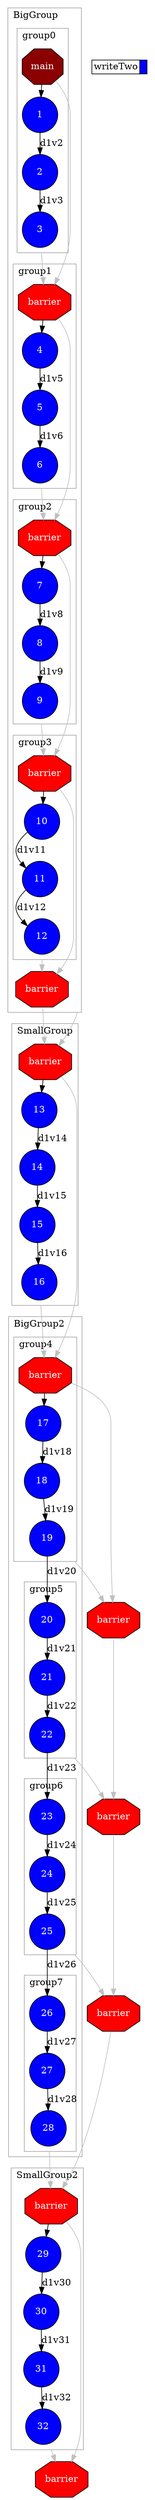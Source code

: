 digraph {
  newrank=true;
  rankdir=TB;
  labeljust="l";
  compound= true;
  subgraph dependence_graph {
    ranksep=0.20;
    node[height=0.75];

Synchro0[label="main", shape=octagon, style=filled fillcolor="#8B0000" fontcolor="#FFFFFF"];
subgraph clusterTasksBigGroup {
shape=rect;
node[height=0.75];
color="#A9A9A9"; 
label="BigGroup";

subgraph clusterTasksgroup0 {
shape=rect;
node[height=0.75];
color="#A9A9A9"; 
label="group0";

1[shape=circle, style=filled fillcolor="#0000ff" fontcolor="#ffffff"];
Synchro0 -> 1;
2[shape=circle, style=filled fillcolor="#0000ff" fontcolor="#ffffff"];
1 -> 2 [label="d1v2"];
3[shape=circle, style=filled fillcolor="#0000ff" fontcolor="#ffffff"];
2 -> 3 [label="d1v3"];
}

Synchro1[label="barrier", shape=octagon, style=filled fillcolor="#ff0000" fontcolor="#FFFFFF"];
Synchro0 -> Synchro1 [color=grey];
3 -> Synchro1 [color=grey][ ltail="clusterTasksgroup0" ];
subgraph clusterTasksgroup1 {
shape=rect;
node[height=0.75];
color="#A9A9A9"; 
label="group1";

4[shape=circle, style=filled fillcolor="#0000ff" fontcolor="#ffffff"];
Synchro1 -> 4;
5[shape=circle, style=filled fillcolor="#0000ff" fontcolor="#ffffff"];
4 -> 5 [label="d1v5"];
6[shape=circle, style=filled fillcolor="#0000ff" fontcolor="#ffffff"];
5 -> 6 [label="d1v6"];
}

Synchro2[label="barrier", shape=octagon, style=filled fillcolor="#ff0000" fontcolor="#FFFFFF"];
Synchro1 -> Synchro2 [color=grey];
6 -> Synchro2 [color=grey][ ltail="clusterTasksgroup1" ];
subgraph clusterTasksgroup2 {
shape=rect;
node[height=0.75];
color="#A9A9A9"; 
label="group2";

7[shape=circle, style=filled fillcolor="#0000ff" fontcolor="#ffffff"];
Synchro2 -> 7;
8[shape=circle, style=filled fillcolor="#0000ff" fontcolor="#ffffff"];
7 -> 8 [label="d1v8"];
9[shape=circle, style=filled fillcolor="#0000ff" fontcolor="#ffffff"];
8 -> 9 [label="d1v9"];
}

Synchro3[label="barrier", shape=octagon, style=filled fillcolor="#ff0000" fontcolor="#FFFFFF"];
Synchro2 -> Synchro3 [color=grey];
9 -> Synchro3 [color=grey][ ltail="clusterTasksgroup2" ];
subgraph clusterTasksgroup3 {
shape=rect;
node[height=0.75];
color="#A9A9A9"; 
label="group3";

10[shape=circle, style=filled fillcolor="#0000ff" fontcolor="#ffffff"];
Synchro3 -> 10;
11[shape=circle, style=filled fillcolor="#0000ff" fontcolor="#ffffff"];
10 -> 11 [label="d1v11"];
12[shape=circle, style=filled fillcolor="#0000ff" fontcolor="#ffffff"];
11 -> 12 [label="d1v12"];
}

Synchro4[label="barrier", shape=octagon, style=filled fillcolor="#ff0000" fontcolor="#FFFFFF"];
Synchro3 -> Synchro4 [color=grey];
12 -> Synchro4 [color=grey][ ltail="clusterTasksgroup3" ];
}

Synchro5[label="barrier", shape=octagon, style=filled fillcolor="#ff0000" fontcolor="#FFFFFF"];
Synchro4 -> Synchro5 [color=grey];
12 -> Synchro5 [color=grey][ ltail="clusterTasksBigGroup" ];
subgraph clusterTasksSmallGroup {
shape=rect;
node[height=0.75];
color="#A9A9A9"; 
label="SmallGroup";

13[shape=circle, style=filled fillcolor="#0000ff" fontcolor="#ffffff"];
Synchro5 -> 13;
14[shape=circle, style=filled fillcolor="#0000ff" fontcolor="#ffffff"];
13 -> 14 [label="d1v14"];
15[shape=circle, style=filled fillcolor="#0000ff" fontcolor="#ffffff"];
14 -> 15 [label="d1v15"];
16[shape=circle, style=filled fillcolor="#0000ff" fontcolor="#ffffff"];
15 -> 16 [label="d1v16"];
}

Synchro6[label="barrier", shape=octagon, style=filled fillcolor="#ff0000" fontcolor="#FFFFFF"];
Synchro5 -> Synchro6 [color=grey];
16 -> Synchro6 [color=grey][ ltail="clusterTasksSmallGroup" ];
subgraph clusterTasksBigGroup2 {
shape=rect;
node[height=0.75];
color="#A9A9A9"; 
label="BigGroup2";

subgraph clusterTasksgroup4 {
shape=rect;
node[height=0.75];
color="#A9A9A9"; 
label="group4";

17[shape=circle, style=filled fillcolor="#0000ff" fontcolor="#ffffff"];
Synchro6 -> 17;
18[shape=circle, style=filled fillcolor="#0000ff" fontcolor="#ffffff"];
17 -> 18 [label="d1v18"];
19[shape=circle, style=filled fillcolor="#0000ff" fontcolor="#ffffff"];
18 -> 19 [label="d1v19"];
}

subgraph clusterTasksgroup5 {
shape=rect;
node[height=0.75];
color="#A9A9A9"; 
label="group5";

20[shape=circle, style=filled fillcolor="#0000ff" fontcolor="#ffffff"];
19 -> 20 [label="d1v20"];
21[shape=circle, style=filled fillcolor="#0000ff" fontcolor="#ffffff"];
20 -> 21 [label="d1v21"];
22[shape=circle, style=filled fillcolor="#0000ff" fontcolor="#ffffff"];
21 -> 22 [label="d1v22"];
}

subgraph clusterTasksgroup6 {
shape=rect;
node[height=0.75];
color="#A9A9A9"; 
label="group6";

23[shape=circle, style=filled fillcolor="#0000ff" fontcolor="#ffffff"];
22 -> 23 [label="d1v23"];
24[shape=circle, style=filled fillcolor="#0000ff" fontcolor="#ffffff"];
23 -> 24 [label="d1v24"];
25[shape=circle, style=filled fillcolor="#0000ff" fontcolor="#ffffff"];
24 -> 25 [label="d1v25"];
}

subgraph clusterTasksgroup7 {
shape=rect;
node[height=0.75];
color="#A9A9A9"; 
label="group7";

26[shape=circle, style=filled fillcolor="#0000ff" fontcolor="#ffffff"];
25 -> 26 [label="d1v26"];
27[shape=circle, style=filled fillcolor="#0000ff" fontcolor="#ffffff"];
26 -> 27 [label="d1v27"];
28[shape=circle, style=filled fillcolor="#0000ff" fontcolor="#ffffff"];
27 -> 28 [label="d1v28"];
}

}

Synchro7[label="barrier", shape=octagon, style=filled fillcolor="#ff0000" fontcolor="#FFFFFF"];
Synchro6 -> Synchro7 [color=grey];
19 -> Synchro7 [color=grey][ ltail="clusterTasksgroup4" ];
Synchro8[label="barrier", shape=octagon, style=filled fillcolor="#ff0000" fontcolor="#FFFFFF"];
Synchro7 -> Synchro8 [color=grey];
22 -> Synchro8 [color=grey][ ltail="clusterTasksgroup5" ];
Synchro9[label="barrier", shape=octagon, style=filled fillcolor="#ff0000" fontcolor="#FFFFFF"];
Synchro8 -> Synchro9 [color=grey];
25 -> Synchro9 [color=grey][ ltail="clusterTasksgroup6" ];
Synchro10[label="barrier", shape=octagon, style=filled fillcolor="#ff0000" fontcolor="#FFFFFF"];
Synchro9 -> Synchro10 [color=grey];
28 -> Synchro10 [color=grey][ ltail="clusterTasksgroup7" ];
subgraph clusterTasksSmallGroup2 {
shape=rect;
node[height=0.75];
color="#A9A9A9"; 
label="SmallGroup2";

29[shape=circle, style=filled fillcolor="#0000ff" fontcolor="#ffffff"];
Synchro10 -> 29;
30[shape=circle, style=filled fillcolor="#0000ff" fontcolor="#ffffff"];
29 -> 30 [label="d1v30"];
31[shape=circle, style=filled fillcolor="#0000ff" fontcolor="#ffffff"];
30 -> 31 [label="d1v31"];
32[shape=circle, style=filled fillcolor="#0000ff" fontcolor="#ffffff"];
31 -> 32 [label="d1v32"];
}

Synchro11[label="barrier", shape=octagon, style=filled fillcolor="#ff0000" fontcolor="#FFFFFF"];
Synchro10 -> Synchro11 [color=grey];
32 -> Synchro11 [color=grey][ ltail="clusterTasksSmallGroup2" ];  }
  subgraph legend {
    rank=sink;
    node [shape=plaintext, height=0.75];
    ranksep=0.20;
    label = "Legend";
    key [label=<
      <table border="0" cellpadding="2" cellspacing="0" cellborder="1">
<tr>
<td align="right">writeTwo</td>
<td bgcolor="#0000ff">&nbsp;</td>
</tr>
      </table>
    >]
  }
}
